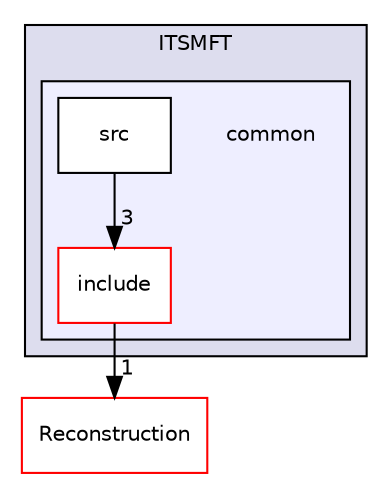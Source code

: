 digraph "/home/travis/build/AliceO2Group/AliceO2/DataFormats/Detectors/ITSMFT/common" {
  bgcolor=transparent;
  compound=true
  node [ fontsize="10", fontname="Helvetica"];
  edge [ labelfontsize="10", labelfontname="Helvetica"];
  subgraph clusterdir_ff53c4a4c37940dfaa1ef75e68c4ec2e {
    graph [ bgcolor="#ddddee", pencolor="black", label="ITSMFT" fontname="Helvetica", fontsize="10", URL="dir_ff53c4a4c37940dfaa1ef75e68c4ec2e.html"]
  subgraph clusterdir_a24d6d0829ce59989bf769e9c553cbcc {
    graph [ bgcolor="#eeeeff", pencolor="black", label="" URL="dir_a24d6d0829ce59989bf769e9c553cbcc.html"];
    dir_a24d6d0829ce59989bf769e9c553cbcc [shape=plaintext label="common"];
    dir_90228e13d7e50ca0627558c8e3e745e2 [shape=box label="include" color="red" fillcolor="white" style="filled" URL="dir_90228e13d7e50ca0627558c8e3e745e2.html"];
    dir_84cf8918fbd39c542962c3d1da206b49 [shape=box label="src" color="black" fillcolor="white" style="filled" URL="dir_84cf8918fbd39c542962c3d1da206b49.html"];
  }
  }
  dir_d269712cc31e133b892a3b3f6424741a [shape=box label="Reconstruction" color="red" URL="dir_d269712cc31e133b892a3b3f6424741a.html"];
  dir_90228e13d7e50ca0627558c8e3e745e2->dir_d269712cc31e133b892a3b3f6424741a [headlabel="1", labeldistance=1.5 headhref="dir_000061_000092.html"];
  dir_84cf8918fbd39c542962c3d1da206b49->dir_90228e13d7e50ca0627558c8e3e745e2 [headlabel="3", labeldistance=1.5 headhref="dir_000066_000061.html"];
}
